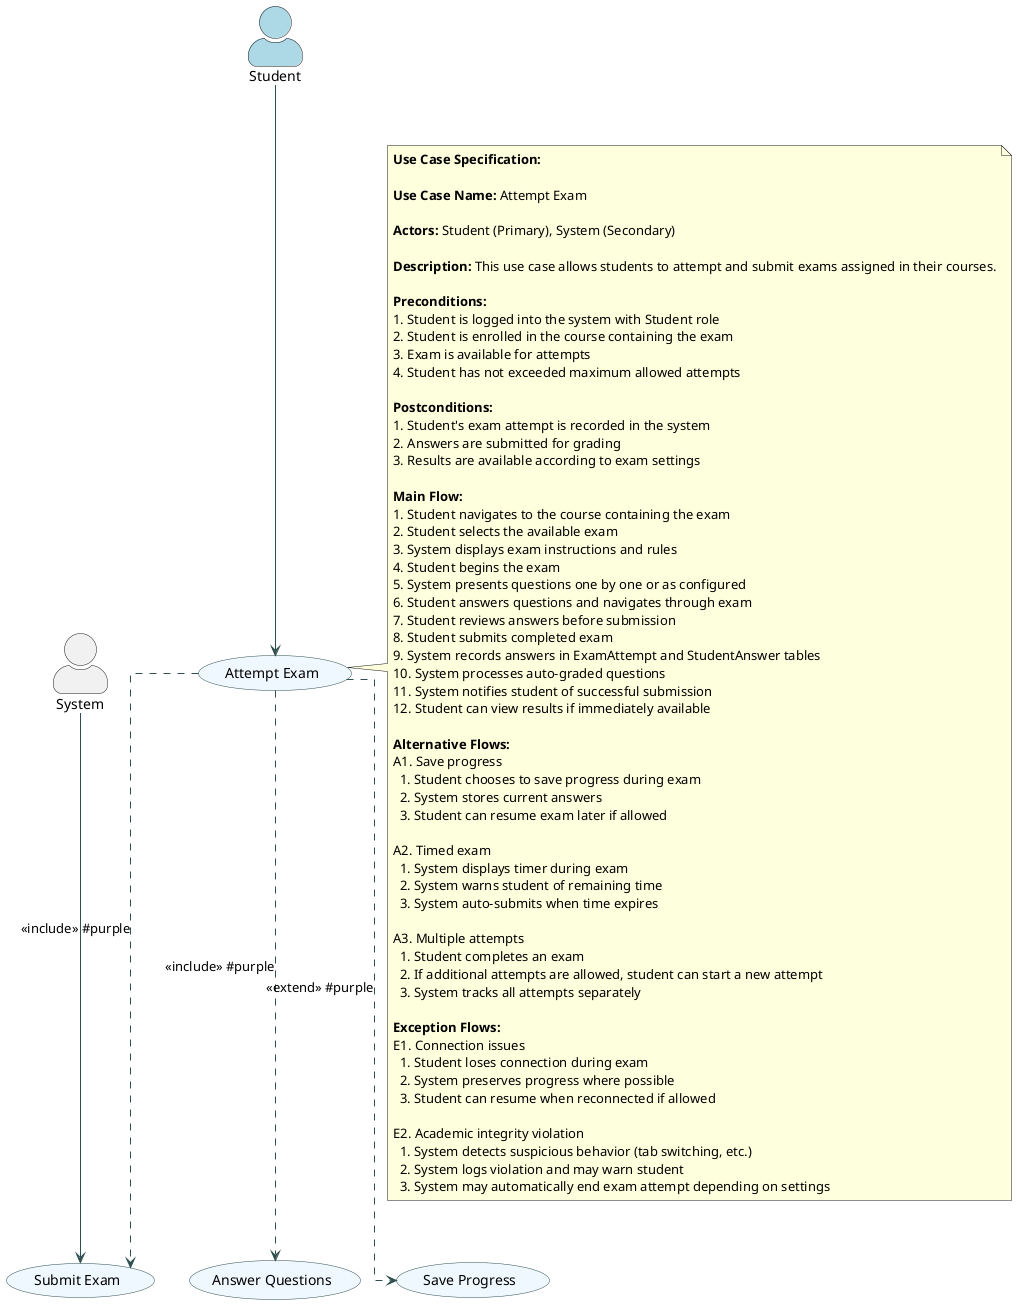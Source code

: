 @startuml
' Student Exam Taking - Attempt Exam Use Case Diagram
skinparam usecase {
  BackgroundColor #f0f8ff
  BorderColor #2f4f4f
  ArrowColor #2f4f4f
}

skinparam actorStyle awesome
skinparam linetype ortho

' Define actors
actor "Student" as student #lightblue
actor "System" as system

' Define use cases
usecase "Attempt Exam" as attemptexam
usecase "Answer Questions" as answerquestions
usecase "Submit Exam" as submitexam
usecase "Save Progress" as saveprogress

' Relationships
student --> attemptexam
system --> submitexam
attemptexam ..> answerquestions : <<include>> #purple
attemptexam ..> submitexam : <<include>> #purple
attemptexam ..> saveprogress : <<extend>> #purple

' Use case specification documentation
note right of attemptexam
  <b>Use Case Specification:</b>
  
  <b>Use Case Name:</b> Attempt Exam
  
  <b>Actors:</b> Student (Primary), System (Secondary)
  
  <b>Description:</b> This use case allows students to attempt and submit exams assigned in their courses.
  
  <b>Preconditions:</b>
  1. Student is logged into the system with Student role
  2. Student is enrolled in the course containing the exam
  3. Exam is available for attempts
  4. Student has not exceeded maximum allowed attempts
  
  <b>Postconditions:</b>
  1. Student's exam attempt is recorded in the system
  2. Answers are submitted for grading
  3. Results are available according to exam settings
  
  <b>Main Flow:</b>
  1. Student navigates to the course containing the exam
  2. Student selects the available exam
  3. System displays exam instructions and rules
  4. Student begins the exam
  5. System presents questions one by one or as configured
  6. Student answers questions and navigates through exam
  7. Student reviews answers before submission
  8. Student submits completed exam
  9. System records answers in ExamAttempt and StudentAnswer tables
  10. System processes auto-graded questions
  11. System notifies student of successful submission
  12. Student can view results if immediately available
  
  <b>Alternative Flows:</b>
  A1. Save progress
    1. Student chooses to save progress during exam
    2. System stores current answers
    3. Student can resume exam later if allowed
  
  A2. Timed exam
    1. System displays timer during exam
    2. System warns student of remaining time
    3. System auto-submits when time expires
  
  A3. Multiple attempts
    1. Student completes an exam
    2. If additional attempts are allowed, student can start a new attempt
    3. System tracks all attempts separately
  
  <b>Exception Flows:</b>
  E1. Connection issues
    1. Student loses connection during exam
    2. System preserves progress where possible
    3. Student can resume when reconnected if allowed
  
  E2. Academic integrity violation
    1. System detects suspicious behavior (tab switching, etc.)
    2. System logs violation and may warn student
    3. System may automatically end exam attempt depending on settings
end note
@enduml 